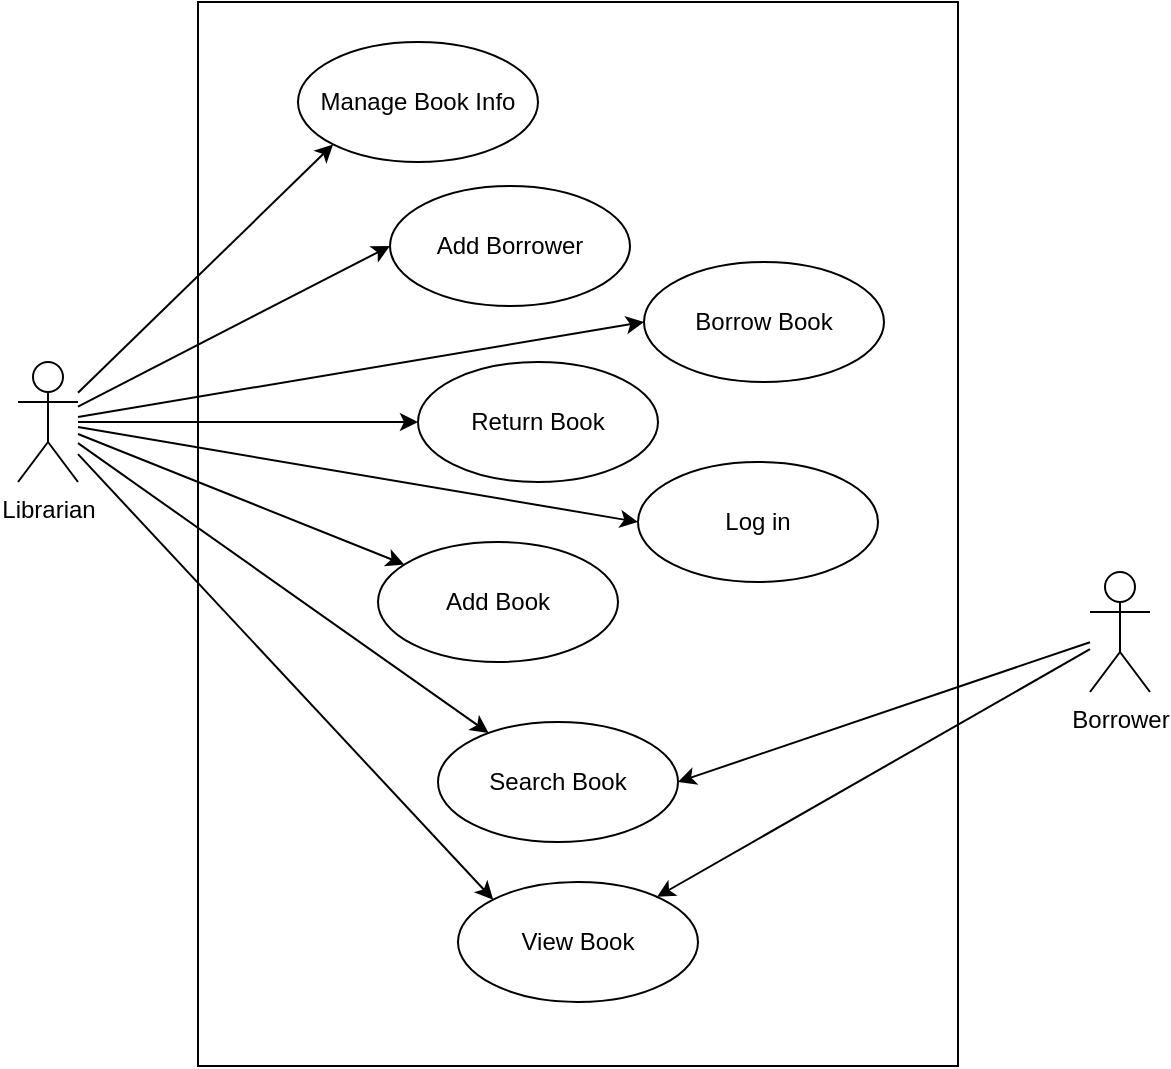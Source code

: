 <mxfile version="13.3.1" type="device"><diagram id="MdXN0JDmJGGlOyW4GPuh" name="Page-1"><mxGraphModel dx="852" dy="934" grid="0" gridSize="10" guides="1" tooltips="1" connect="1" arrows="1" fold="1" page="0" pageScale="1" pageWidth="850" pageHeight="1100" math="0" shadow="0"><root><mxCell id="0"/><mxCell id="1" parent="0"/><mxCell id="32Jpt1OoS4fu_e68mkhp-10" value="" style="rounded=0;whiteSpace=wrap;html=1;" parent="1" vertex="1"><mxGeometry x="170" y="-30" width="380" height="532" as="geometry"/></mxCell><mxCell id="KeFcwi4adDhQzWaZZIqk-8" style="rounded=0;orthogonalLoop=1;jettySize=auto;html=1;" parent="1" source="32Jpt1OoS4fu_e68mkhp-1" target="32Jpt1OoS4fu_e68mkhp-7" edge="1"><mxGeometry relative="1" as="geometry"/></mxCell><mxCell id="KeFcwi4adDhQzWaZZIqk-11" style="edgeStyle=none;rounded=0;orthogonalLoop=1;jettySize=auto;html=1;entryX=0;entryY=0.5;entryDx=0;entryDy=0;" parent="1" source="32Jpt1OoS4fu_e68mkhp-1" target="32Jpt1OoS4fu_e68mkhp-15" edge="1"><mxGeometry relative="1" as="geometry"/></mxCell><mxCell id="KeFcwi4adDhQzWaZZIqk-19" style="edgeStyle=none;rounded=0;orthogonalLoop=1;jettySize=auto;html=1;entryX=0;entryY=0;entryDx=0;entryDy=0;" parent="1" source="32Jpt1OoS4fu_e68mkhp-1" target="32Jpt1OoS4fu_e68mkhp-16" edge="1"><mxGeometry relative="1" as="geometry"/></mxCell><mxCell id="KeFcwi4adDhQzWaZZIqk-22" style="edgeStyle=none;rounded=0;orthogonalLoop=1;jettySize=auto;html=1;entryX=0;entryY=0.5;entryDx=0;entryDy=0;" parent="1" source="32Jpt1OoS4fu_e68mkhp-1" target="32Jpt1OoS4fu_e68mkhp-12" edge="1"><mxGeometry relative="1" as="geometry"/></mxCell><mxCell id="KeFcwi4adDhQzWaZZIqk-24" style="edgeStyle=none;rounded=0;orthogonalLoop=1;jettySize=auto;html=1;entryX=0;entryY=1;entryDx=0;entryDy=0;" parent="1" source="32Jpt1OoS4fu_e68mkhp-1" target="32Jpt1OoS4fu_e68mkhp-13" edge="1"><mxGeometry relative="1" as="geometry"/></mxCell><mxCell id="KeFcwi4adDhQzWaZZIqk-25" style="edgeStyle=none;rounded=0;orthogonalLoop=1;jettySize=auto;html=1;entryX=0;entryY=0.5;entryDx=0;entryDy=0;" parent="1" source="32Jpt1OoS4fu_e68mkhp-1" target="KeFcwi4adDhQzWaZZIqk-3" edge="1"><mxGeometry relative="1" as="geometry"/></mxCell><mxCell id="KeFcwi4adDhQzWaZZIqk-30" style="edgeStyle=none;rounded=0;orthogonalLoop=1;jettySize=auto;html=1;" parent="1" source="32Jpt1OoS4fu_e68mkhp-1" target="KeFcwi4adDhQzWaZZIqk-4" edge="1"><mxGeometry relative="1" as="geometry"/></mxCell><mxCell id="32Jpt1OoS4fu_e68mkhp-1" value="Librarian" style="shape=umlActor;verticalLabelPosition=bottom;labelBackgroundColor=#ffffff;verticalAlign=top;html=1;outlineConnect=0;" parent="1" vertex="1"><mxGeometry x="80" y="150" width="30" height="60" as="geometry"/></mxCell><mxCell id="KeFcwi4adDhQzWaZZIqk-16" style="edgeStyle=none;rounded=0;orthogonalLoop=1;jettySize=auto;html=1;" parent="1" source="32Jpt1OoS4fu_e68mkhp-2" target="32Jpt1OoS4fu_e68mkhp-16" edge="1"><mxGeometry relative="1" as="geometry"/></mxCell><mxCell id="32Jpt1OoS4fu_e68mkhp-2" value="Borrower" style="shape=umlActor;verticalLabelPosition=bottom;labelBackgroundColor=#ffffff;verticalAlign=top;html=1;outlineConnect=0;" parent="1" vertex="1"><mxGeometry x="616" y="255" width="30" height="60" as="geometry"/></mxCell><mxCell id="32Jpt1OoS4fu_e68mkhp-7" value="Search Book" style="ellipse;whiteSpace=wrap;html=1;" parent="1" vertex="1"><mxGeometry x="290" y="330" width="120" height="60" as="geometry"/></mxCell><mxCell id="32Jpt1OoS4fu_e68mkhp-11" value="Add Book" style="ellipse;whiteSpace=wrap;html=1;" parent="1" vertex="1"><mxGeometry x="260" y="240" width="120" height="60" as="geometry"/></mxCell><mxCell id="32Jpt1OoS4fu_e68mkhp-12" value="Borrow Book" style="ellipse;whiteSpace=wrap;html=1;" parent="1" vertex="1"><mxGeometry x="393" y="100" width="120" height="60" as="geometry"/></mxCell><mxCell id="32Jpt1OoS4fu_e68mkhp-13" value="Manage Book Info" style="ellipse;whiteSpace=wrap;html=1;" parent="1" vertex="1"><mxGeometry x="220" y="-10" width="120" height="60" as="geometry"/></mxCell><mxCell id="32Jpt1OoS4fu_e68mkhp-15" value="Log in" style="ellipse;whiteSpace=wrap;html=1;" parent="1" vertex="1"><mxGeometry x="390" y="200" width="120" height="60" as="geometry"/></mxCell><mxCell id="32Jpt1OoS4fu_e68mkhp-16" value="View Book" style="ellipse;whiteSpace=wrap;html=1;" parent="1" vertex="1"><mxGeometry x="300" y="410" width="120" height="60" as="geometry"/></mxCell><mxCell id="KeFcwi4adDhQzWaZZIqk-3" value="Add Borrower" style="ellipse;whiteSpace=wrap;html=1;" parent="1" vertex="1"><mxGeometry x="266" y="62" width="120" height="60" as="geometry"/></mxCell><mxCell id="KeFcwi4adDhQzWaZZIqk-4" value="Return Book" style="ellipse;whiteSpace=wrap;html=1;" parent="1" vertex="1"><mxGeometry x="280" y="150" width="120" height="60" as="geometry"/></mxCell><mxCell id="KeFcwi4adDhQzWaZZIqk-5" value="" style="endArrow=classic;html=1;" parent="1" source="32Jpt1OoS4fu_e68mkhp-1" target="32Jpt1OoS4fu_e68mkhp-11" edge="1"><mxGeometry width="50" height="50" relative="1" as="geometry"><mxPoint x="380" y="410" as="sourcePoint"/><mxPoint x="430" y="360" as="targetPoint"/><Array as="points"/></mxGeometry></mxCell><mxCell id="KeFcwi4adDhQzWaZZIqk-7" value="" style="endArrow=classic;html=1;entryX=1;entryY=0.5;entryDx=0;entryDy=0;" parent="1" source="32Jpt1OoS4fu_e68mkhp-2" target="32Jpt1OoS4fu_e68mkhp-7" edge="1"><mxGeometry width="50" height="50" relative="1" as="geometry"><mxPoint x="380" y="410" as="sourcePoint"/><mxPoint x="257" y="262" as="targetPoint"/></mxGeometry></mxCell></root></mxGraphModel></diagram></mxfile>